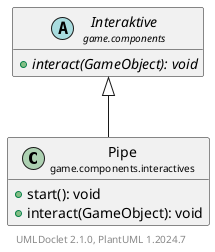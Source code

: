 @startuml
    set namespaceSeparator none
    hide empty fields
    hide empty methods

    class "<size:14>Pipe\n<size:10>game.components.interactives" as game.components.interactives.Pipe [[Pipe.html]] {
        +start(): void
        +interact(GameObject): void
    }

    abstract class "<size:14>Interaktive\n<size:10>game.components" as game.components.Interaktive [[../Interaktive.html]] {
        {abstract} +interact(GameObject): void
    }

    game.components.Interaktive <|-- game.components.interactives.Pipe

    center footer UMLDoclet 2.1.0, PlantUML %version()
@enduml
